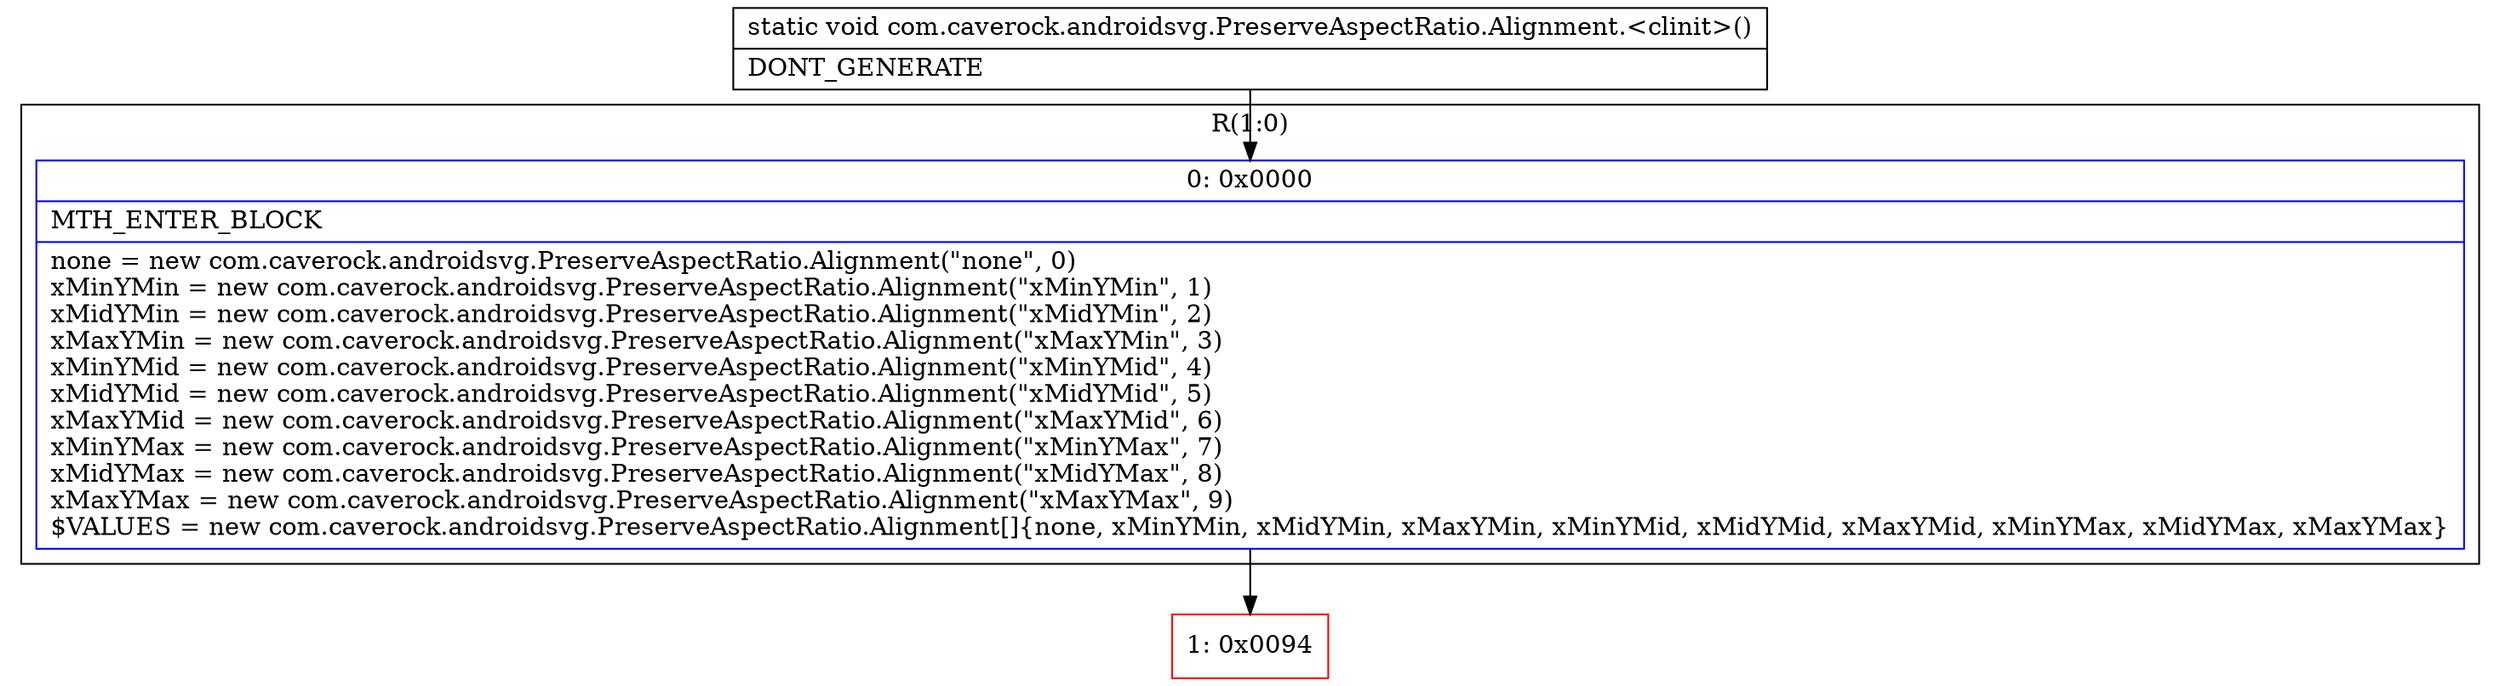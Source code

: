 digraph "CFG forcom.caverock.androidsvg.PreserveAspectRatio.Alignment.\<clinit\>()V" {
subgraph cluster_Region_1647772733 {
label = "R(1:0)";
node [shape=record,color=blue];
Node_0 [shape=record,label="{0\:\ 0x0000|MTH_ENTER_BLOCK\l|none = new com.caverock.androidsvg.PreserveAspectRatio.Alignment(\"none\", 0)\lxMinYMin = new com.caverock.androidsvg.PreserveAspectRatio.Alignment(\"xMinYMin\", 1)\lxMidYMin = new com.caverock.androidsvg.PreserveAspectRatio.Alignment(\"xMidYMin\", 2)\lxMaxYMin = new com.caverock.androidsvg.PreserveAspectRatio.Alignment(\"xMaxYMin\", 3)\lxMinYMid = new com.caverock.androidsvg.PreserveAspectRatio.Alignment(\"xMinYMid\", 4)\lxMidYMid = new com.caverock.androidsvg.PreserveAspectRatio.Alignment(\"xMidYMid\", 5)\lxMaxYMid = new com.caverock.androidsvg.PreserveAspectRatio.Alignment(\"xMaxYMid\", 6)\lxMinYMax = new com.caverock.androidsvg.PreserveAspectRatio.Alignment(\"xMinYMax\", 7)\lxMidYMax = new com.caverock.androidsvg.PreserveAspectRatio.Alignment(\"xMidYMax\", 8)\lxMaxYMax = new com.caverock.androidsvg.PreserveAspectRatio.Alignment(\"xMaxYMax\", 9)\l$VALUES = new com.caverock.androidsvg.PreserveAspectRatio.Alignment[]\{none, xMinYMin, xMidYMin, xMaxYMin, xMinYMid, xMidYMid, xMaxYMid, xMinYMax, xMidYMax, xMaxYMax\}\l}"];
}
Node_1 [shape=record,color=red,label="{1\:\ 0x0094}"];
MethodNode[shape=record,label="{static void com.caverock.androidsvg.PreserveAspectRatio.Alignment.\<clinit\>()  | DONT_GENERATE\l}"];
MethodNode -> Node_0;
Node_0 -> Node_1;
}

